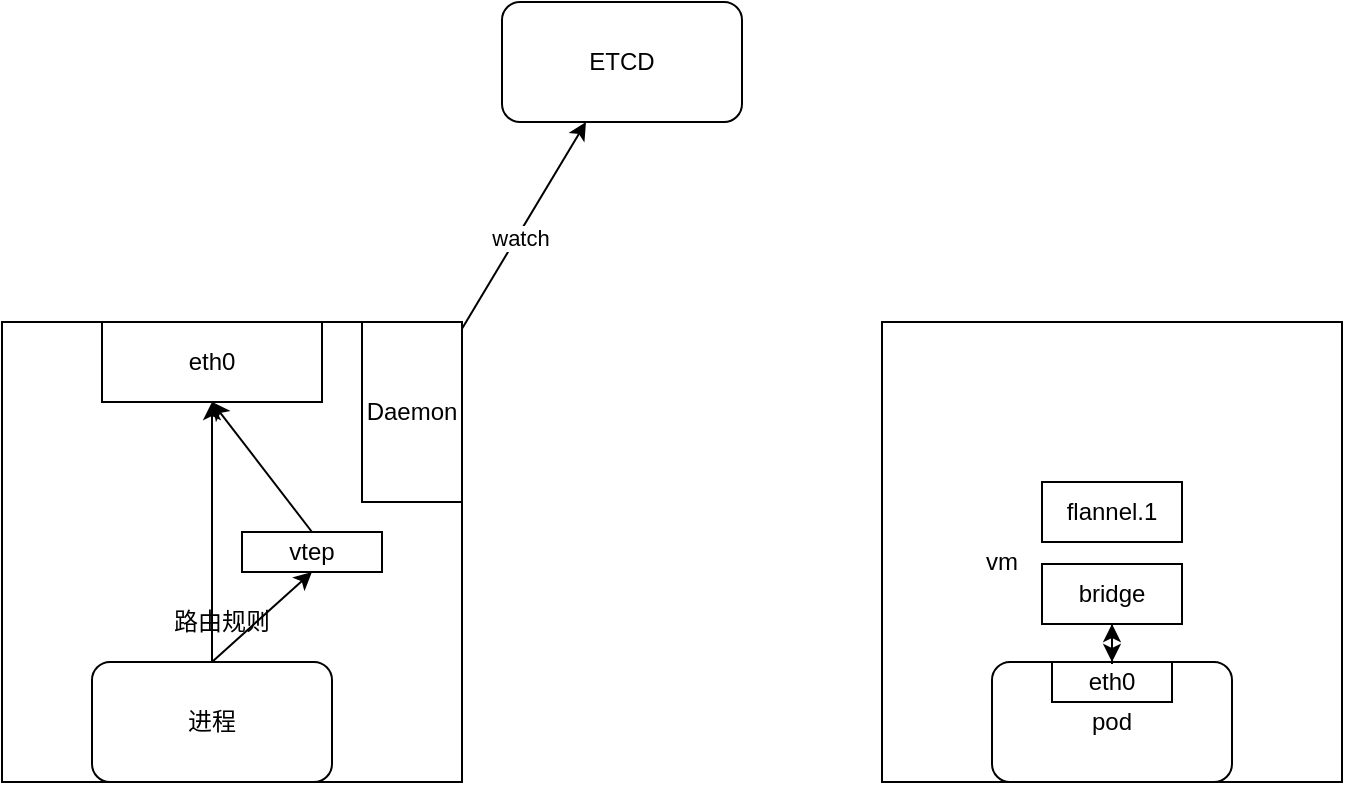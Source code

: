 <mxfile version="13.7.6" type="github">
  <diagram id="jrSLjl8sclt6qSeE3GfQ" name="Page-1">
    <mxGraphModel dx="946" dy="614" grid="1" gridSize="10" guides="1" tooltips="1" connect="1" arrows="1" fold="1" page="1" pageScale="1" pageWidth="827" pageHeight="1169" math="0" shadow="0">
      <root>
        <mxCell id="0" />
        <mxCell id="1" parent="0" />
        <mxCell id="HdEOmiaPKBgpapyJj0df-3" value="" style="whiteSpace=wrap;html=1;aspect=fixed;" vertex="1" parent="1">
          <mxGeometry x="60" y="200" width="230" height="230" as="geometry" />
        </mxCell>
        <mxCell id="HdEOmiaPKBgpapyJj0df-7" value="" style="whiteSpace=wrap;html=1;aspect=fixed;" vertex="1" parent="1">
          <mxGeometry x="500" y="200" width="230" height="230" as="geometry" />
        </mxCell>
        <mxCell id="HdEOmiaPKBgpapyJj0df-9" value="pod" style="rounded=1;whiteSpace=wrap;html=1;" vertex="1" parent="1">
          <mxGeometry x="555" y="370" width="120" height="60" as="geometry" />
        </mxCell>
        <mxCell id="HdEOmiaPKBgpapyJj0df-10" value="eth0" style="rounded=0;whiteSpace=wrap;html=1;" vertex="1" parent="1">
          <mxGeometry x="585" y="370" width="60" height="20" as="geometry" />
        </mxCell>
        <mxCell id="HdEOmiaPKBgpapyJj0df-11" value="eth0" style="rounded=0;whiteSpace=wrap;html=1;" vertex="1" parent="1">
          <mxGeometry x="110" y="200" width="110" height="40" as="geometry" />
        </mxCell>
        <mxCell id="HdEOmiaPKBgpapyJj0df-12" value="vm" style="text;html=1;strokeColor=none;fillColor=none;align=center;verticalAlign=middle;whiteSpace=wrap;rounded=0;" vertex="1" parent="1">
          <mxGeometry x="540" y="310" width="40" height="20" as="geometry" />
        </mxCell>
        <mxCell id="HdEOmiaPKBgpapyJj0df-14" value="" style="edgeStyle=orthogonalEdgeStyle;rounded=0;orthogonalLoop=1;jettySize=auto;html=1;startArrow=classic;startFill=1;" edge="1" parent="1" source="HdEOmiaPKBgpapyJj0df-13" target="HdEOmiaPKBgpapyJj0df-10">
          <mxGeometry relative="1" as="geometry" />
        </mxCell>
        <mxCell id="HdEOmiaPKBgpapyJj0df-13" value="bridge" style="rounded=0;whiteSpace=wrap;html=1;" vertex="1" parent="1">
          <mxGeometry x="580" y="321" width="70" height="30" as="geometry" />
        </mxCell>
        <mxCell id="HdEOmiaPKBgpapyJj0df-15" value="flannel.1" style="rounded=0;whiteSpace=wrap;html=1;" vertex="1" parent="1">
          <mxGeometry x="580" y="280" width="70" height="30" as="geometry" />
        </mxCell>
        <mxCell id="HdEOmiaPKBgpapyJj0df-22" style="edgeStyle=none;rounded=0;orthogonalLoop=1;jettySize=auto;html=1;exitX=0.5;exitY=0;exitDx=0;exitDy=0;entryX=0.5;entryY=1;entryDx=0;entryDy=0;startArrow=none;startFill=0;" edge="1" parent="1" source="HdEOmiaPKBgpapyJj0df-16" target="HdEOmiaPKBgpapyJj0df-21">
          <mxGeometry relative="1" as="geometry" />
        </mxCell>
        <mxCell id="HdEOmiaPKBgpapyJj0df-23" style="edgeStyle=none;rounded=0;orthogonalLoop=1;jettySize=auto;html=1;exitX=0.5;exitY=0;exitDx=0;exitDy=0;entryX=0.5;entryY=1;entryDx=0;entryDy=0;startArrow=none;startFill=0;" edge="1" parent="1" source="HdEOmiaPKBgpapyJj0df-16" target="HdEOmiaPKBgpapyJj0df-11">
          <mxGeometry relative="1" as="geometry" />
        </mxCell>
        <mxCell id="HdEOmiaPKBgpapyJj0df-16" value="进程" style="rounded=1;whiteSpace=wrap;html=1;" vertex="1" parent="1">
          <mxGeometry x="105" y="370" width="120" height="60" as="geometry" />
        </mxCell>
        <mxCell id="HdEOmiaPKBgpapyJj0df-17" value="ETCD" style="rounded=1;whiteSpace=wrap;html=1;" vertex="1" parent="1">
          <mxGeometry x="310" y="40" width="120" height="60" as="geometry" />
        </mxCell>
        <mxCell id="HdEOmiaPKBgpapyJj0df-19" style="rounded=0;orthogonalLoop=1;jettySize=auto;html=1;startArrow=none;startFill=0;" edge="1" parent="1" source="HdEOmiaPKBgpapyJj0df-18" target="HdEOmiaPKBgpapyJj0df-17">
          <mxGeometry relative="1" as="geometry" />
        </mxCell>
        <mxCell id="HdEOmiaPKBgpapyJj0df-20" value="watch" style="edgeLabel;html=1;align=center;verticalAlign=middle;resizable=0;points=[];" vertex="1" connectable="0" parent="HdEOmiaPKBgpapyJj0df-19">
          <mxGeometry x="-0.115" y="-1" relative="1" as="geometry">
            <mxPoint as="offset" />
          </mxGeometry>
        </mxCell>
        <mxCell id="HdEOmiaPKBgpapyJj0df-18" value="Daemon" style="rounded=0;whiteSpace=wrap;html=1;" vertex="1" parent="1">
          <mxGeometry x="240" y="200" width="50" height="90" as="geometry" />
        </mxCell>
        <mxCell id="HdEOmiaPKBgpapyJj0df-24" style="edgeStyle=none;rounded=0;orthogonalLoop=1;jettySize=auto;html=1;exitX=0.5;exitY=0;exitDx=0;exitDy=0;entryX=0.5;entryY=1;entryDx=0;entryDy=0;startArrow=none;startFill=0;" edge="1" parent="1" source="HdEOmiaPKBgpapyJj0df-21" target="HdEOmiaPKBgpapyJj0df-11">
          <mxGeometry relative="1" as="geometry" />
        </mxCell>
        <mxCell id="HdEOmiaPKBgpapyJj0df-21" value="vtep" style="rounded=0;whiteSpace=wrap;html=1;" vertex="1" parent="1">
          <mxGeometry x="180" y="305" width="70" height="20" as="geometry" />
        </mxCell>
        <mxCell id="HdEOmiaPKBgpapyJj0df-27" value="路由规则" style="text;html=1;strokeColor=none;fillColor=none;align=center;verticalAlign=middle;whiteSpace=wrap;rounded=0;" vertex="1" parent="1">
          <mxGeometry x="140" y="340" width="60" height="20" as="geometry" />
        </mxCell>
      </root>
    </mxGraphModel>
  </diagram>
</mxfile>
